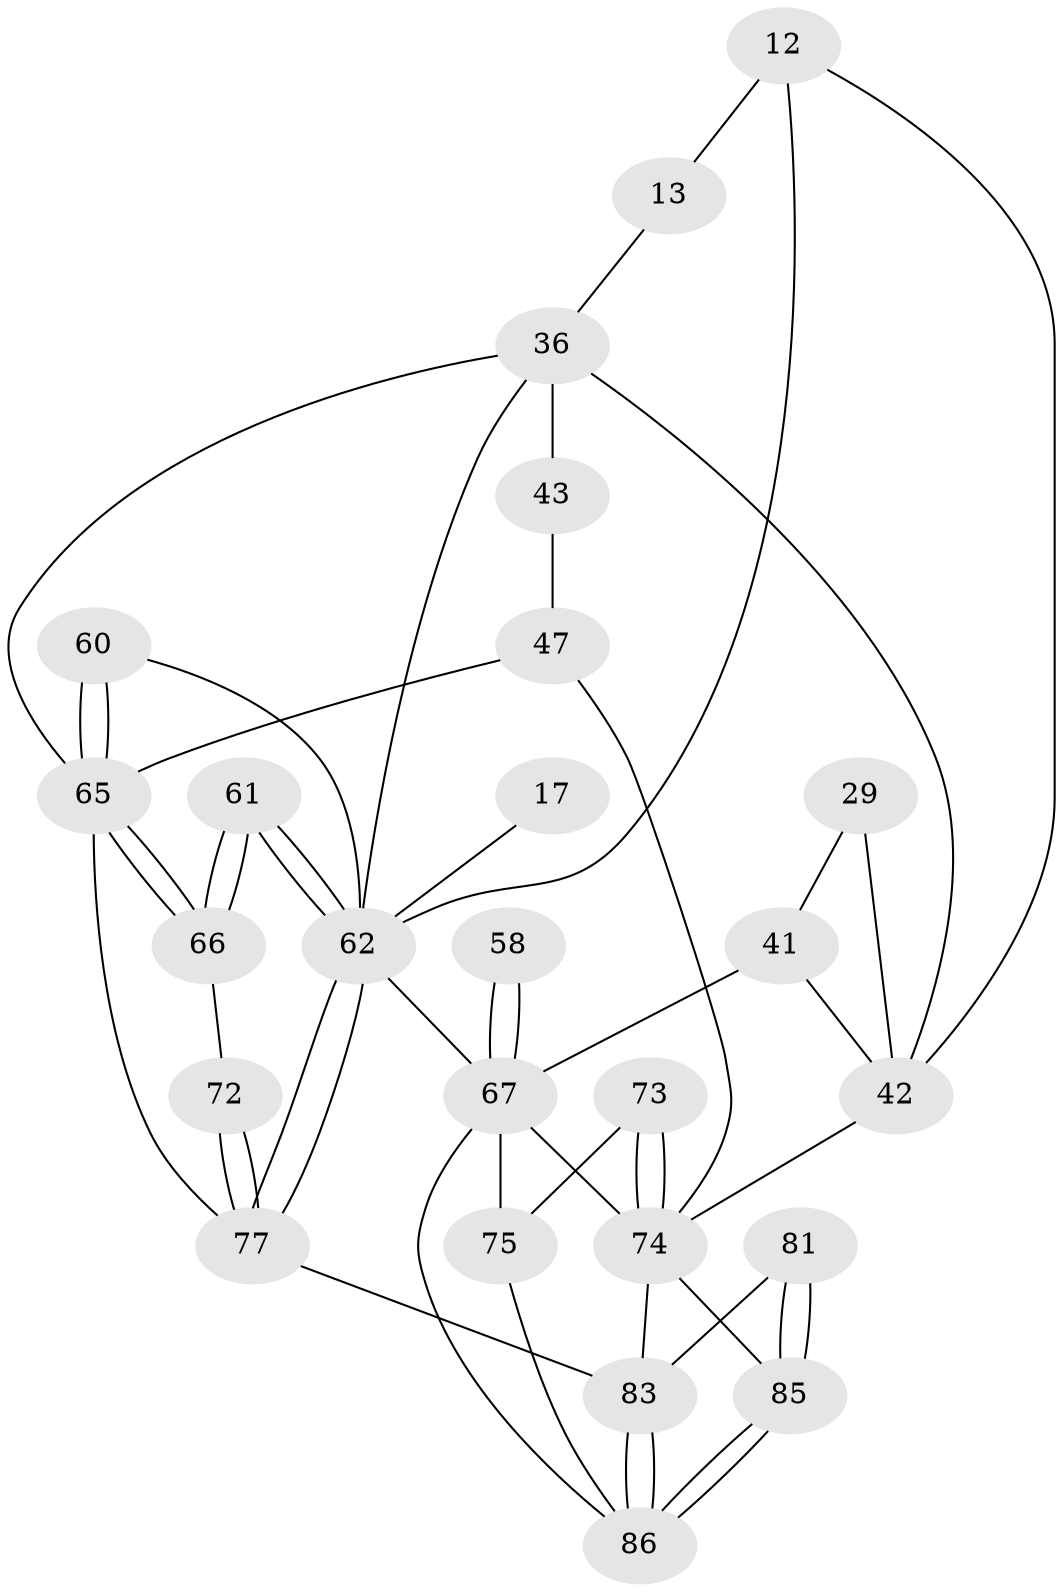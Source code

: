 // original degree distribution, {3: 0.023255813953488372, 4: 0.2441860465116279, 5: 0.5116279069767442, 6: 0.22093023255813954}
// Generated by graph-tools (version 1.1) at 2025/05/03/04/25 22:05:30]
// undirected, 25 vertices, 52 edges
graph export_dot {
graph [start="1"]
  node [color=gray90,style=filled];
  12 [pos="+0.48805183286131215+0.14979924196225908",super="+2+9"];
  13 [pos="+0.4105317842622842+0.037206761010728666"];
  17 [pos="+0.15836664873690176+0.13980569313208627"];
  29 [pos="+0.7545977711363876+0.21138727649170333",super="+4"];
  36 [pos="+0.3347174081382438+0.23997395552685338",super="+35+30"];
  41 [pos="+0.9242400706798685+0.35981714069889387",super="+34"];
  42 [pos="+0.8133722033274899+0.45013317460088526",super="+39+40"];
  43 [pos="+0.38158557298219026+0.3533928761051406",super="+38"];
  47 [pos="+0.1967797647149123+0.43457232989052297",super="+46+45"];
  58 [pos="+1+0.8911653218361215"];
  60 [pos="+0.11535898156016954+0.6501946022402508",super="+32"];
  61 [pos="+0+0.9224996388061649",super="+25+23+14"];
  62 [pos="+0+1",super="+8+24"];
  65 [pos="+0.11649558001352352+0.653668881222033",super="+56+57"];
  66 [pos="+0.1054713462537853+0.681674295960287"];
  67 [pos="+1+1",super="+6+49+59"];
  72 [pos="+0.19483624187953455+0.814968616900705"];
  73 [pos="+0.7003411742665202+0.8555780805182144",super="+64"];
  74 [pos="+0.6738617998120173+0.8628440295302925",super="+68"];
  75 [pos="+0.7894368075394455+0.8627324672123629",super="+63"];
  77 [pos="+0.15543217743102716+1",super="+76+71"];
  81 [pos="+0.5498250327261996+0.9319389217654948"];
  83 [pos="+0.38495613456490685+1",super="+82"];
  85 [pos="+0.6643031144088531+0.9950425281061783",super="+79+80"];
  86 [pos="+0.7286004516604732+1",super="+84"];
  12 -- 13 [weight=2];
  12 -- 62;
  12 -- 42 [weight=2];
  13 -- 36;
  17 -- 62 [weight=3];
  29 -- 41 [weight=2];
  29 -- 42 [weight=2];
  36 -- 43 [weight=3];
  36 -- 65;
  36 -- 62;
  36 -- 42;
  41 -- 42 [weight=2];
  41 -- 67 [weight=2];
  42 -- 74 [weight=2];
  43 -- 47 [weight=2];
  47 -- 65 [weight=2];
  47 -- 74;
  58 -- 67 [weight=3];
  58 -- 67;
  60 -- 65 [weight=3];
  60 -- 65;
  60 -- 62;
  61 -- 62 [weight=5];
  61 -- 62;
  61 -- 66;
  61 -- 66;
  62 -- 77;
  62 -- 77;
  62 -- 67 [weight=2];
  65 -- 66;
  65 -- 66;
  65 -- 77;
  66 -- 72;
  67 -- 86;
  67 -- 75;
  67 -- 74;
  72 -- 77 [weight=2];
  72 -- 77;
  73 -- 74 [weight=2];
  73 -- 74;
  73 -- 75 [weight=2];
  74 -- 85;
  74 -- 83;
  75 -- 86;
  77 -- 83 [weight=2];
  81 -- 85 [weight=2];
  81 -- 85;
  81 -- 83;
  83 -- 86;
  83 -- 86;
  85 -- 86 [weight=2];
  85 -- 86;
}
